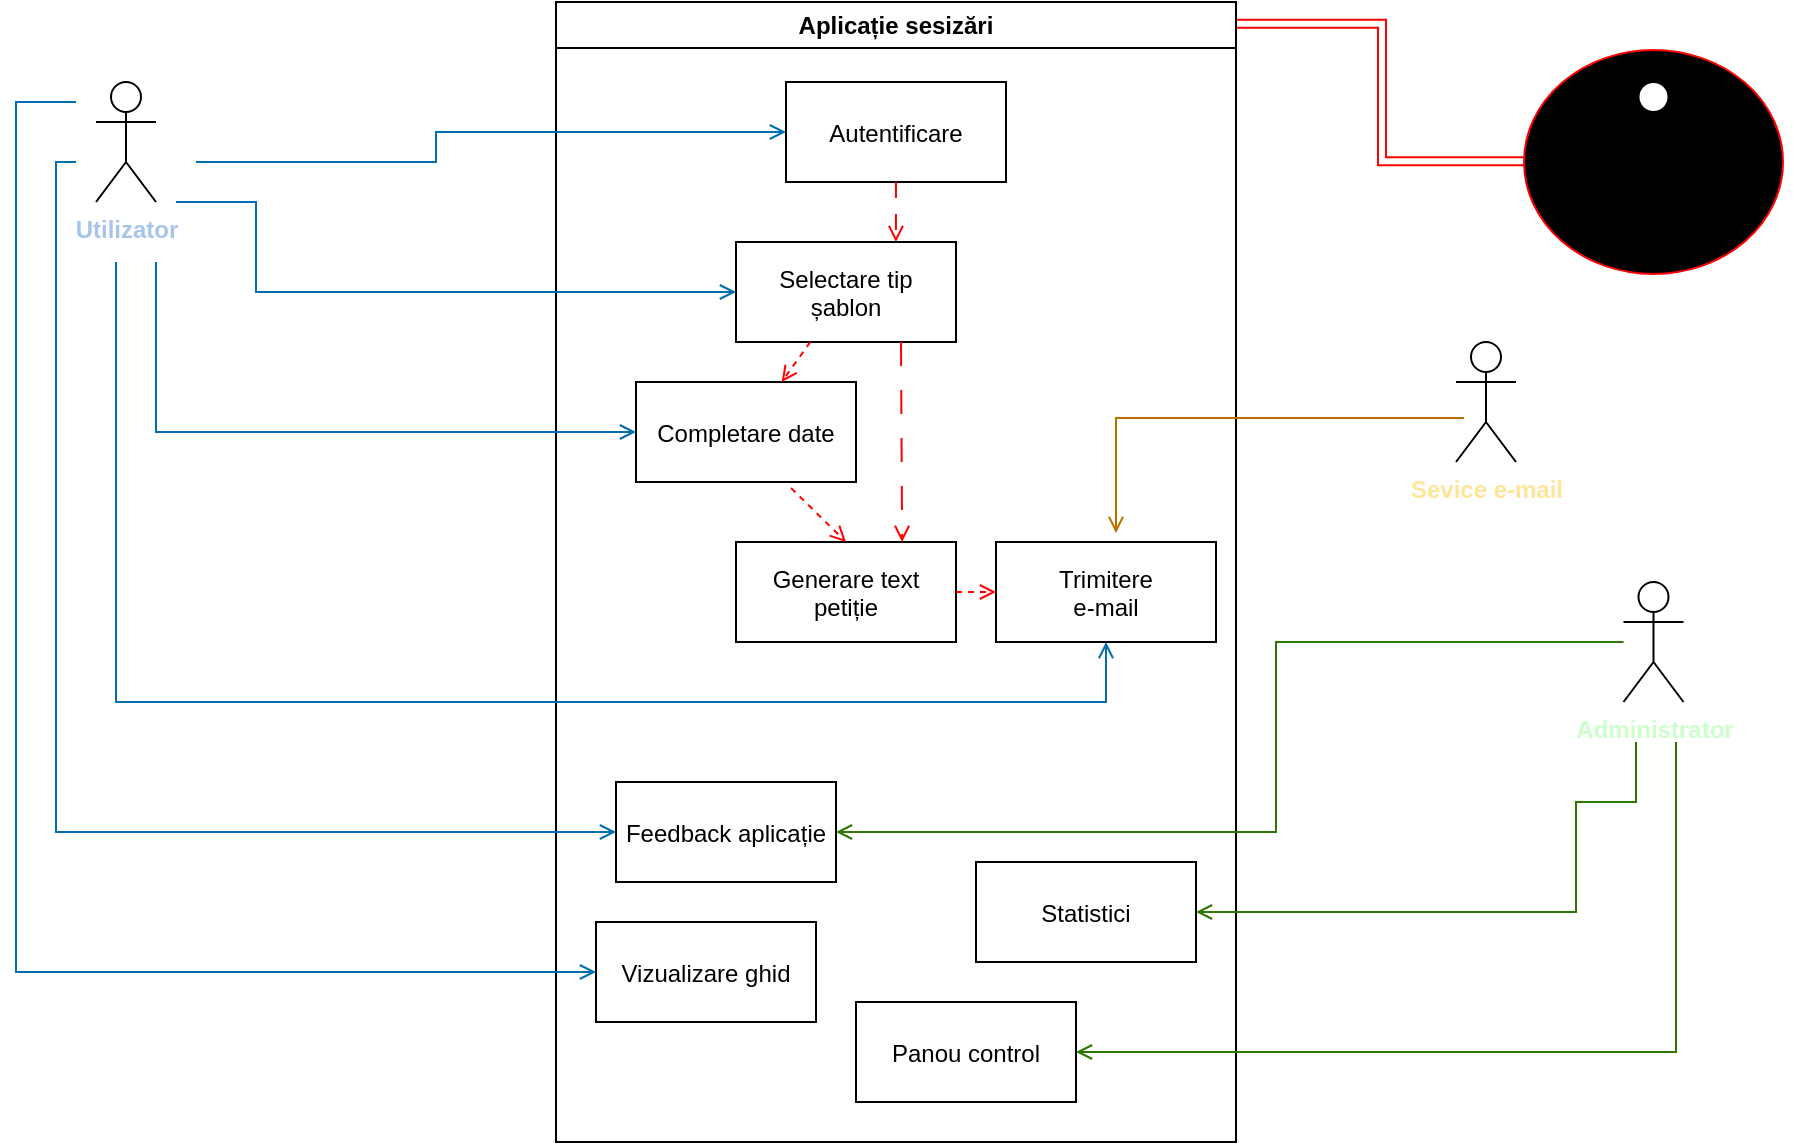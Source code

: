 <mxfile version="22.1.2" type="device">
  <diagram name="Page-1" id="e7e014a7-5840-1c2e-5031-d8a46d1fe8dd">
    <mxGraphModel dx="1417" dy="820" grid="1" gridSize="10" guides="1" tooltips="1" connect="1" arrows="1" fold="1" page="1" pageScale="1" pageWidth="1169" pageHeight="826" background="none" math="0" shadow="0">
      <root>
        <mxCell id="0" />
        <mxCell id="1" parent="0" />
        <mxCell id="6" value="" style="edgeStyle=elbowEdgeStyle;elbow=horizontal;verticalAlign=bottom;endArrow=open;strokeColor=#FF0000;endFill=1;rounded=0;shape=link;exitX=0.042;exitY=0.497;exitDx=0;exitDy=0;exitPerimeter=0;entryX=1.001;entryY=0.019;entryDx=0;entryDy=0;entryPerimeter=0;" parent="1" source="5" target="2" edge="1">
          <mxGeometry x="600" y="150" as="geometry">
            <mxPoint x="840" y="120" as="targetPoint" />
            <mxPoint x="980" y="120.0" as="sourcePoint" />
          </mxGeometry>
        </mxCell>
        <mxCell id="2" value="Aplicație sesizări" style="swimlane;whiteSpace=wrap;startSize=23;" parent="1" vertex="1">
          <mxGeometry x="500" y="110" width="340" height="570" as="geometry">
            <mxRectangle x="500" y="110" width="140" height="30" as="alternateBounds" />
          </mxGeometry>
        </mxCell>
        <mxCell id="7" value="Autentificare" style="" parent="2" vertex="1">
          <mxGeometry x="115" y="40" width="110" height="50" as="geometry" />
        </mxCell>
        <mxCell id="9" value="" style="endArrow=open;strokeColor=#FF0000;endFill=1;rounded=0;dashed=1;dashPattern=8 8;entryX=0.727;entryY=0;entryDx=0;entryDy=0;entryPerimeter=0;" parent="2" source="7" target="8" edge="1">
          <mxGeometry relative="1" as="geometry">
            <mxPoint x="170" y="110" as="targetPoint" />
          </mxGeometry>
        </mxCell>
        <mxCell id="8" value="Selectare tip&#xa;șablon" style="" parent="2" vertex="1">
          <mxGeometry x="90" y="120" width="110" height="50" as="geometry" />
        </mxCell>
        <mxCell id="10" value="Completare date" style="" parent="2" vertex="1">
          <mxGeometry x="40" y="190" width="110" height="50" as="geometry" />
        </mxCell>
        <mxCell id="11" value="" style="endArrow=open;strokeColor=#FF0000;endFill=1;rounded=0;dashed=1;" parent="2" source="8" target="10" edge="1">
          <mxGeometry relative="1" as="geometry" />
        </mxCell>
        <mxCell id="tgFyxtrxb2ASFe7bqLmh-56" value="Generare text&#xa;petiție" style="" parent="2" vertex="1">
          <mxGeometry x="90" y="270" width="110" height="50" as="geometry" />
        </mxCell>
        <mxCell id="tgFyxtrxb2ASFe7bqLmh-57" value="" style="endArrow=open;strokeColor=#FF0000;endFill=1;rounded=0;dashed=1;exitX=0.75;exitY=1;exitDx=0;exitDy=0;dashPattern=12 12;entryX=0.755;entryY=0;entryDx=0;entryDy=0;entryPerimeter=0;" parent="2" source="8" target="tgFyxtrxb2ASFe7bqLmh-56" edge="1">
          <mxGeometry relative="1" as="geometry">
            <mxPoint x="141" y="200" as="sourcePoint" />
            <mxPoint x="173" y="310" as="targetPoint" />
          </mxGeometry>
        </mxCell>
        <mxCell id="tgFyxtrxb2ASFe7bqLmh-58" value="" style="endArrow=open;strokeColor=#FF0000;endFill=1;rounded=0;dashed=1;entryX=0.5;entryY=0;entryDx=0;entryDy=0;exitX=0.705;exitY=1.06;exitDx=0;exitDy=0;exitPerimeter=0;" parent="2" source="10" target="tgFyxtrxb2ASFe7bqLmh-56" edge="1">
          <mxGeometry relative="1" as="geometry">
            <mxPoint x="141" y="200" as="sourcePoint" />
            <mxPoint x="119" y="240" as="targetPoint" />
          </mxGeometry>
        </mxCell>
        <mxCell id="tgFyxtrxb2ASFe7bqLmh-60" value="Trimitere&#xa;e-mail" style="" parent="2" vertex="1">
          <mxGeometry x="220" y="270" width="110" height="50" as="geometry" />
        </mxCell>
        <mxCell id="tgFyxtrxb2ASFe7bqLmh-61" value="" style="endArrow=open;strokeColor=#FF0000;endFill=1;rounded=0;dashed=1;entryX=0;entryY=0.5;entryDx=0;entryDy=0;exitX=1;exitY=0.5;exitDx=0;exitDy=0;" parent="2" source="tgFyxtrxb2ASFe7bqLmh-56" target="tgFyxtrxb2ASFe7bqLmh-60" edge="1">
          <mxGeometry relative="1" as="geometry">
            <mxPoint x="128" y="253" as="sourcePoint" />
            <mxPoint x="155" y="280" as="targetPoint" />
          </mxGeometry>
        </mxCell>
        <mxCell id="tgFyxtrxb2ASFe7bqLmh-63" value="Feedback aplicație" style="" parent="2" vertex="1">
          <mxGeometry x="30" y="390" width="110" height="50" as="geometry" />
        </mxCell>
        <mxCell id="tgFyxtrxb2ASFe7bqLmh-69" value="Statistici" style="" parent="2" vertex="1">
          <mxGeometry x="210" y="430" width="110" height="50" as="geometry" />
        </mxCell>
        <mxCell id="tgFyxtrxb2ASFe7bqLmh-77" value="" style="edgeStyle=elbowEdgeStyle;elbow=horizontal;strokeColor=#BD7000;endArrow=open;endFill=1;rounded=0;fillColor=#f0a30a;entryX=0.553;entryY=-0.09;entryDx=0;entryDy=0;entryPerimeter=0;" parent="2" target="tgFyxtrxb2ASFe7bqLmh-60" edge="1">
          <mxGeometry width="100" height="100" relative="1" as="geometry">
            <mxPoint x="454" y="208" as="sourcePoint" />
            <mxPoint x="280" y="240" as="targetPoint" />
            <Array as="points">
              <mxPoint x="280" y="298" />
            </Array>
          </mxGeometry>
        </mxCell>
        <mxCell id="tgFyxtrxb2ASFe7bqLmh-78" value="Panou control" style="" parent="2" vertex="1">
          <mxGeometry x="150" y="500" width="110" height="50" as="geometry" />
        </mxCell>
        <mxCell id="tgFyxtrxb2ASFe7bqLmh-79" value="" style="edgeStyle=elbowEdgeStyle;elbow=horizontal;strokeColor=#2D7600;endArrow=open;endFill=1;rounded=0;fillColor=#60a917;" parent="2" edge="1">
          <mxGeometry width="100" height="100" relative="1" as="geometry">
            <mxPoint x="560" y="370" as="sourcePoint" />
            <mxPoint x="260" y="525" as="targetPoint" />
            <Array as="points">
              <mxPoint x="560" y="520" />
            </Array>
          </mxGeometry>
        </mxCell>
        <mxCell id="tgFyxtrxb2ASFe7bqLmh-82" value="Vizualizare ghid" style="" parent="2" vertex="1">
          <mxGeometry x="20" y="460" width="110" height="50" as="geometry" />
        </mxCell>
        <mxCell id="tgFyxtrxb2ASFe7bqLmh-48" value="&lt;b&gt;&lt;font color=&quot;#a9c4eb&quot;&gt;Utilizator&lt;/font&gt;&lt;/b&gt;" style="shape=umlActor;html=1;verticalLabelPosition=bottom;verticalAlign=top;align=center;" parent="1" vertex="1">
          <mxGeometry x="270" y="150" width="30" height="60" as="geometry" />
        </mxCell>
        <mxCell id="5" value="" style="ellipse;shape=startState;fillColor=#000000;strokeColor=#ff0000;" parent="1" vertex="1">
          <mxGeometry x="980" y="130" width="137.5" height="120" as="geometry" />
        </mxCell>
        <mxCell id="tgFyxtrxb2ASFe7bqLmh-49" value="Sistem" style="shape=umlActor;html=1;verticalLabelPosition=bottom;verticalAlign=top;align=center;" parent="1" vertex="1">
          <mxGeometry x="1033.75" y="150" width="30" height="60" as="geometry" />
        </mxCell>
        <mxCell id="12" value="" style="edgeStyle=elbowEdgeStyle;elbow=horizontal;strokeColor=#006EAF;endArrow=open;endFill=1;rounded=0;entryX=0;entryY=0.5;entryDx=0;entryDy=0;fillColor=#1ba1e2;" parent="1" target="7" edge="1">
          <mxGeometry width="100" height="100" relative="1" as="geometry">
            <mxPoint x="320" y="190" as="sourcePoint" />
            <mxPoint x="490" y="180" as="targetPoint" />
            <Array as="points">
              <mxPoint x="440" y="190" />
            </Array>
          </mxGeometry>
        </mxCell>
        <mxCell id="tgFyxtrxb2ASFe7bqLmh-55" value="" style="edgeStyle=elbowEdgeStyle;elbow=horizontal;strokeColor=#006EAF;endArrow=open;endFill=1;rounded=0;entryX=0;entryY=0.5;entryDx=0;entryDy=0;fillColor=#1ba1e2;" parent="1" target="8" edge="1">
          <mxGeometry width="100" height="100" relative="1" as="geometry">
            <mxPoint x="310" y="210" as="sourcePoint" />
            <mxPoint x="600" y="200" as="targetPoint" />
            <Array as="points">
              <mxPoint x="350" y="260" />
            </Array>
          </mxGeometry>
        </mxCell>
        <mxCell id="tgFyxtrxb2ASFe7bqLmh-59" value="" style="edgeStyle=elbowEdgeStyle;elbow=horizontal;strokeColor=#006EAF;endArrow=open;endFill=1;rounded=0;entryX=0;entryY=0.5;entryDx=0;entryDy=0;fillColor=#1ba1e2;" parent="1" target="10" edge="1">
          <mxGeometry width="100" height="100" relative="1" as="geometry">
            <mxPoint x="300" y="240" as="sourcePoint" />
            <mxPoint x="515.05" y="368.85" as="targetPoint" />
            <Array as="points">
              <mxPoint x="300" y="360" />
            </Array>
          </mxGeometry>
        </mxCell>
        <mxCell id="tgFyxtrxb2ASFe7bqLmh-62" value="" style="edgeStyle=orthogonalEdgeStyle;elbow=horizontal;strokeColor=#006EAF;endArrow=open;endFill=1;rounded=0;fillColor=#1ba1e2;entryX=0.5;entryY=1;entryDx=0;entryDy=0;" parent="1" target="tgFyxtrxb2ASFe7bqLmh-60" edge="1">
          <mxGeometry width="100" height="100" relative="1" as="geometry">
            <mxPoint x="280" y="240" as="sourcePoint" />
            <mxPoint x="780" y="450" as="targetPoint" />
            <Array as="points">
              <mxPoint x="280" y="240" />
              <mxPoint x="280" y="460" />
              <mxPoint x="775" y="460" />
            </Array>
          </mxGeometry>
        </mxCell>
        <mxCell id="tgFyxtrxb2ASFe7bqLmh-65" value="" style="edgeStyle=elbowEdgeStyle;elbow=horizontal;strokeColor=#006EAF;endArrow=open;endFill=1;rounded=0;entryX=0;entryY=0.5;entryDx=0;entryDy=0;fillColor=#1ba1e2;entryPerimeter=0;" parent="1" target="tgFyxtrxb2ASFe7bqLmh-63" edge="1">
          <mxGeometry width="100" height="100" relative="1" as="geometry">
            <mxPoint x="260" y="190" as="sourcePoint" />
            <mxPoint x="530" y="525" as="targetPoint" />
            <Array as="points">
              <mxPoint x="250" y="525" />
            </Array>
          </mxGeometry>
        </mxCell>
        <mxCell id="tgFyxtrxb2ASFe7bqLmh-66" value="&lt;b&gt;&lt;font color=&quot;#ccffcc&quot;&gt;Administrator&lt;/font&gt;&lt;/b&gt;" style="shape=umlActor;html=1;verticalLabelPosition=bottom;verticalAlign=top;align=center;" parent="1" vertex="1">
          <mxGeometry x="1033.75" y="400" width="30" height="60" as="geometry" />
        </mxCell>
        <mxCell id="tgFyxtrxb2ASFe7bqLmh-68" value="" style="edgeStyle=elbowEdgeStyle;elbow=horizontal;strokeColor=#2D7600;endArrow=open;endFill=1;rounded=0;entryX=1;entryY=0.5;entryDx=0;entryDy=0;fillColor=#60a917;" parent="1" source="tgFyxtrxb2ASFe7bqLmh-66" target="tgFyxtrxb2ASFe7bqLmh-63" edge="1">
          <mxGeometry width="100" height="100" relative="1" as="geometry">
            <mxPoint x="720" y="520" as="sourcePoint" />
            <mxPoint x="1010" y="520" as="targetPoint" />
            <Array as="points">
              <mxPoint x="860" y="520" />
            </Array>
          </mxGeometry>
        </mxCell>
        <mxCell id="tgFyxtrxb2ASFe7bqLmh-70" value="" style="edgeStyle=orthogonalEdgeStyle;elbow=horizontal;strokeColor=#2D7600;endArrow=open;endFill=1;rounded=0;entryX=1;entryY=0.5;entryDx=0;entryDy=0;fillColor=#60a917;" parent="1" target="tgFyxtrxb2ASFe7bqLmh-69" edge="1">
          <mxGeometry width="100" height="100" relative="1" as="geometry">
            <mxPoint x="1040" y="480" as="sourcePoint" />
            <mxPoint x="820" y="565" as="targetPoint" />
            <Array as="points">
              <mxPoint x="1040" y="510" />
              <mxPoint x="1010" y="510" />
              <mxPoint x="1010" y="565" />
            </Array>
          </mxGeometry>
        </mxCell>
        <mxCell id="tgFyxtrxb2ASFe7bqLmh-71" value="&lt;b&gt;&lt;font color=&quot;#ffe599&quot;&gt;Sevice e-mail&lt;/font&gt;&lt;/b&gt;" style="shape=umlActor;html=1;verticalLabelPosition=bottom;verticalAlign=top;align=center;" parent="1" vertex="1">
          <mxGeometry x="950" y="280" width="30" height="60" as="geometry" />
        </mxCell>
        <mxCell id="tgFyxtrxb2ASFe7bqLmh-83" value="" style="edgeStyle=elbowEdgeStyle;elbow=horizontal;strokeColor=#006EAF;endArrow=open;endFill=1;rounded=0;fillColor=#1ba1e2;entryX=0;entryY=0.5;entryDx=0;entryDy=0;" parent="1" target="tgFyxtrxb2ASFe7bqLmh-82" edge="1">
          <mxGeometry width="100" height="100" relative="1" as="geometry">
            <mxPoint x="260" y="160" as="sourcePoint" />
            <mxPoint x="510" y="600" as="targetPoint" />
            <Array as="points">
              <mxPoint x="230" y="495" />
            </Array>
          </mxGeometry>
        </mxCell>
      </root>
    </mxGraphModel>
  </diagram>
</mxfile>
